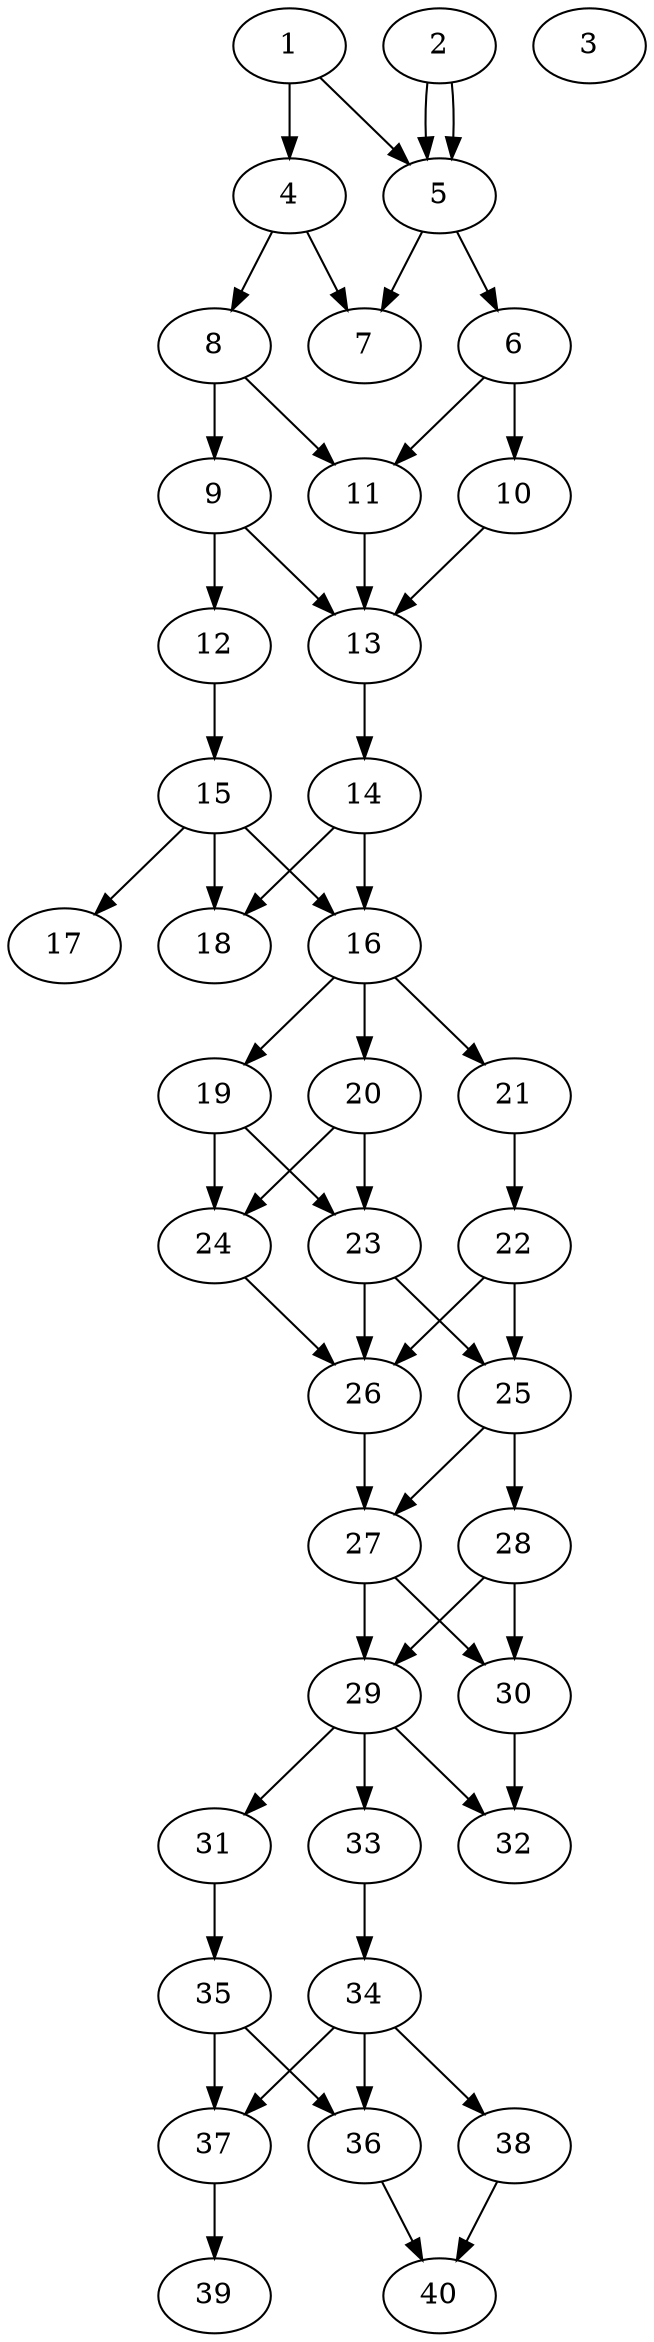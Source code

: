 // DAG automatically generated by daggen at Thu Oct  3 14:06:48 2019
// ./daggen --dot -n 40 --ccr 0.4 --fat 0.3 --regular 0.9 --density 0.7 --mindata 5242880 --maxdata 52428800 
digraph G {
  1 [size="65492480", alpha="0.17", expect_size="26196992"] 
  1 -> 4 [size ="26196992"]
  1 -> 5 [size ="26196992"]
  2 [size="16647680", alpha="0.06", expect_size="6659072"] 
  2 -> 5 [size ="6659072"]
  2 -> 5 [size ="6659072"]
  3 [size="125831680", alpha="0.02", expect_size="50332672"] 
  4 [size="79895040", alpha="0.08", expect_size="31958016"] 
  4 -> 7 [size ="31958016"]
  4 -> 8 [size ="31958016"]
  5 [size="40322560", alpha="0.05", expect_size="16129024"] 
  5 -> 6 [size ="16129024"]
  5 -> 7 [size ="16129024"]
  6 [size="21908480", alpha="0.02", expect_size="8763392"] 
  6 -> 10 [size ="8763392"]
  6 -> 11 [size ="8763392"]
  7 [size="103802880", alpha="0.11", expect_size="41521152"] 
  8 [size="65996800", alpha="0.10", expect_size="26398720"] 
  8 -> 9 [size ="26398720"]
  8 -> 11 [size ="26398720"]
  9 [size="71882240", alpha="0.10", expect_size="28752896"] 
  9 -> 12 [size ="28752896"]
  9 -> 13 [size ="28752896"]
  10 [size="70008320", alpha="0.03", expect_size="28003328"] 
  10 -> 13 [size ="28003328"]
  11 [size="14735360", alpha="0.14", expect_size="5894144"] 
  11 -> 13 [size ="5894144"]
  12 [size="114334720", alpha="0.18", expect_size="45733888"] 
  12 -> 15 [size ="45733888"]
  13 [size="34293760", alpha="0.10", expect_size="13717504"] 
  13 -> 14 [size ="13717504"]
  14 [size="44272640", alpha="0.04", expect_size="17709056"] 
  14 -> 16 [size ="17709056"]
  14 -> 18 [size ="17709056"]
  15 [size="94133760", alpha="0.20", expect_size="37653504"] 
  15 -> 16 [size ="37653504"]
  15 -> 17 [size ="37653504"]
  15 -> 18 [size ="37653504"]
  16 [size="122611200", alpha="0.04", expect_size="49044480"] 
  16 -> 19 [size ="49044480"]
  16 -> 20 [size ="49044480"]
  16 -> 21 [size ="49044480"]
  17 [size="16076800", alpha="0.09", expect_size="6430720"] 
  18 [size="79208960", alpha="0.09", expect_size="31683584"] 
  19 [size="17548800", alpha="0.09", expect_size="7019520"] 
  19 -> 23 [size ="7019520"]
  19 -> 24 [size ="7019520"]
  20 [size="73976320", alpha="0.15", expect_size="29590528"] 
  20 -> 23 [size ="29590528"]
  20 -> 24 [size ="29590528"]
  21 [size="94397440", alpha="0.10", expect_size="37758976"] 
  21 -> 22 [size ="37758976"]
  22 [size="60968960", alpha="0.05", expect_size="24387584"] 
  22 -> 25 [size ="24387584"]
  22 -> 26 [size ="24387584"]
  23 [size="49858560", alpha="0.19", expect_size="19943424"] 
  23 -> 25 [size ="19943424"]
  23 -> 26 [size ="19943424"]
  24 [size="110164480", alpha="0.05", expect_size="44065792"] 
  24 -> 26 [size ="44065792"]
  25 [size="16120320", alpha="0.15", expect_size="6448128"] 
  25 -> 27 [size ="6448128"]
  25 -> 28 [size ="6448128"]
  26 [size="14863360", alpha="0.07", expect_size="5945344"] 
  26 -> 27 [size ="5945344"]
  27 [size="38248960", alpha="0.14", expect_size="15299584"] 
  27 -> 29 [size ="15299584"]
  27 -> 30 [size ="15299584"]
  28 [size="93155840", alpha="0.10", expect_size="37262336"] 
  28 -> 29 [size ="37262336"]
  28 -> 30 [size ="37262336"]
  29 [size="29949440", alpha="0.16", expect_size="11979776"] 
  29 -> 31 [size ="11979776"]
  29 -> 32 [size ="11979776"]
  29 -> 33 [size ="11979776"]
  30 [size="84748800", alpha="0.11", expect_size="33899520"] 
  30 -> 32 [size ="33899520"]
  31 [size="55183360", alpha="0.07", expect_size="22073344"] 
  31 -> 35 [size ="22073344"]
  32 [size="111610880", alpha="0.01", expect_size="44644352"] 
  33 [size="21637120", alpha="0.17", expect_size="8654848"] 
  33 -> 34 [size ="8654848"]
  34 [size="15959040", alpha="0.19", expect_size="6383616"] 
  34 -> 36 [size ="6383616"]
  34 -> 37 [size ="6383616"]
  34 -> 38 [size ="6383616"]
  35 [size="43394560", alpha="0.15", expect_size="17357824"] 
  35 -> 36 [size ="17357824"]
  35 -> 37 [size ="17357824"]
  36 [size="13199360", alpha="0.09", expect_size="5279744"] 
  36 -> 40 [size ="5279744"]
  37 [size="52136960", alpha="0.04", expect_size="20854784"] 
  37 -> 39 [size ="20854784"]
  38 [size="14978560", alpha="0.10", expect_size="5991424"] 
  38 -> 40 [size ="5991424"]
  39 [size="72578560", alpha="0.17", expect_size="29031424"] 
  40 [size="47787520", alpha="0.14", expect_size="19115008"] 
}
